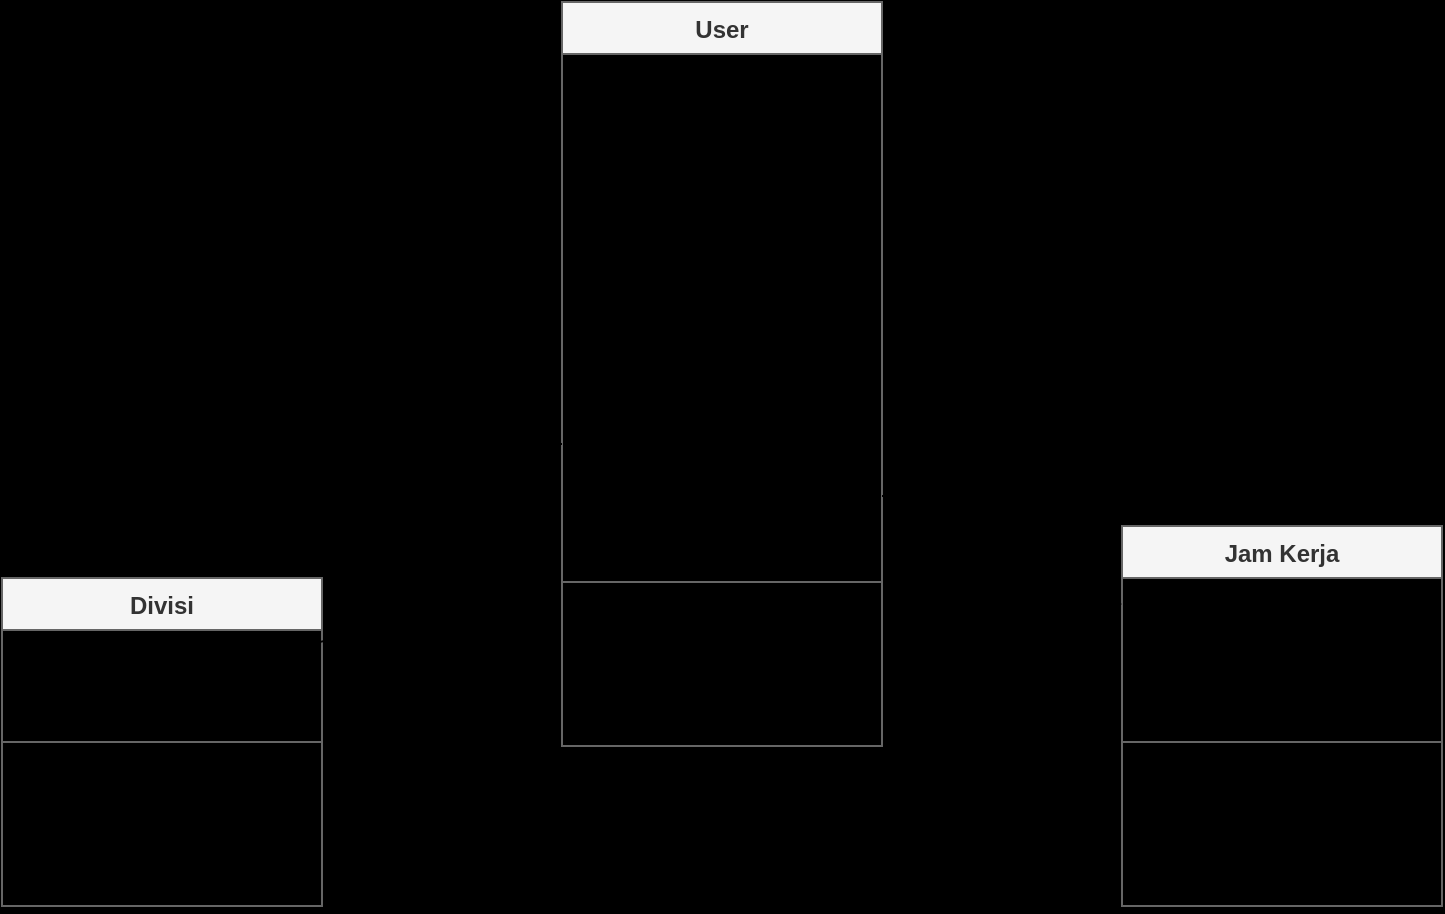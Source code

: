 <mxfile version="25.0.2">
  <diagram id="C5RBs43oDa-KdzZeNtuy" name="Page-1">
    <mxGraphModel dx="880" dy="532" grid="1" gridSize="10" guides="1" tooltips="1" connect="1" arrows="1" fold="1" page="1" pageScale="1" pageWidth="1169" pageHeight="827" background="#000000" math="0" shadow="0">
      <root>
        <mxCell id="WIyWlLk6GJQsqaUBKTNV-0" />
        <mxCell id="WIyWlLk6GJQsqaUBKTNV-1" parent="WIyWlLk6GJQsqaUBKTNV-0" />
        <mxCell id="onRnlNM3r25t1YiBYZUv-0" style="edgeStyle=orthogonalEdgeStyle;rounded=0;orthogonalLoop=1;jettySize=auto;html=1;curved=1;" edge="1" parent="WIyWlLk6GJQsqaUBKTNV-1" source="2EuWcL-7a6z8jNzJz2Eg-5" target="2EuWcL-7a6z8jNzJz2Eg-34">
          <mxGeometry relative="1" as="geometry" />
        </mxCell>
        <mxCell id="onRnlNM3r25t1YiBYZUv-1" style="edgeStyle=orthogonalEdgeStyle;rounded=0;orthogonalLoop=1;jettySize=auto;html=1;entryX=0;entryY=0.5;entryDx=0;entryDy=0;curved=1;" edge="1" parent="WIyWlLk6GJQsqaUBKTNV-1" source="2EuWcL-7a6z8jNzJz2Eg-5" target="2EuWcL-7a6z8jNzJz2Eg-37">
          <mxGeometry relative="1" as="geometry" />
        </mxCell>
        <mxCell id="2EuWcL-7a6z8jNzJz2Eg-5" value="User" style="swimlane;fontStyle=1;align=center;verticalAlign=top;childLayout=stackLayout;horizontal=1;startSize=26;horizontalStack=0;resizeParent=1;resizeParentMax=0;resizeLast=0;collapsible=1;marginBottom=0;whiteSpace=wrap;html=1;fillColor=#f5f5f5;fontColor=#333333;strokeColor=#666666;rounded=0;glass=0;swimlaneLine=1;" parent="WIyWlLk6GJQsqaUBKTNV-1" vertex="1">
          <mxGeometry x="520" y="228" width="160" height="372" as="geometry" />
        </mxCell>
        <mxCell id="2EuWcL-7a6z8jNzJz2Eg-6" value="+ id_user: int" style="text;strokeColor=none;fillColor=none;align=left;verticalAlign=top;spacingLeft=4;spacingRight=4;overflow=hidden;rotatable=0;points=[[0,0.5],[1,0.5]];portConstraint=eastwest;whiteSpace=wrap;html=1;labelBackgroundColor=none;" parent="2EuWcL-7a6z8jNzJz2Eg-5" vertex="1">
          <mxGeometry y="26" width="160" height="26" as="geometry" />
        </mxCell>
        <mxCell id="2EuWcL-7a6z8jNzJz2Eg-11" value="+ nama_lengkap: text" style="text;strokeColor=none;fillColor=none;align=left;verticalAlign=top;spacingLeft=4;spacingRight=4;overflow=hidden;rotatable=0;points=[[0,0.5],[1,0.5]];portConstraint=eastwest;whiteSpace=wrap;html=1;labelBackgroundColor=none;" parent="2EuWcL-7a6z8jNzJz2Eg-5" vertex="1">
          <mxGeometry y="52" width="160" height="26" as="geometry" />
        </mxCell>
        <mxCell id="2EuWcL-7a6z8jNzJz2Eg-10" value="+ username: text" style="text;strokeColor=none;fillColor=none;align=left;verticalAlign=top;spacingLeft=4;spacingRight=4;overflow=hidden;rotatable=0;points=[[0,0.5],[1,0.5]];portConstraint=eastwest;whiteSpace=wrap;html=1;labelBackgroundColor=none;" parent="2EuWcL-7a6z8jNzJz2Eg-5" vertex="1">
          <mxGeometry y="78" width="160" height="26" as="geometry" />
        </mxCell>
        <mxCell id="2EuWcL-7a6z8jNzJz2Eg-9" value="+ email: text" style="text;strokeColor=none;fillColor=none;align=left;verticalAlign=top;spacingLeft=4;spacingRight=4;overflow=hidden;rotatable=0;points=[[0,0.5],[1,0.5]];portConstraint=eastwest;whiteSpace=wrap;html=1;labelBackgroundColor=none;" parent="2EuWcL-7a6z8jNzJz2Eg-5" vertex="1">
          <mxGeometry y="104" width="160" height="26" as="geometry" />
        </mxCell>
        <mxCell id="2EuWcL-7a6z8jNzJz2Eg-14" value="+ level: enum" style="text;strokeColor=none;fillColor=none;align=left;verticalAlign=top;spacingLeft=4;spacingRight=4;overflow=hidden;rotatable=0;points=[[0,0.5],[1,0.5]];portConstraint=eastwest;whiteSpace=wrap;html=1;labelBackgroundColor=none;" parent="2EuWcL-7a6z8jNzJz2Eg-5" vertex="1">
          <mxGeometry y="130" width="160" height="26" as="geometry" />
        </mxCell>
        <mxCell id="2EuWcL-7a6z8jNzJz2Eg-13" value="+ foto: text" style="text;strokeColor=none;fillColor=none;align=left;verticalAlign=top;spacingLeft=4;spacingRight=4;overflow=hidden;rotatable=0;points=[[0,0.5],[1,0.5]];portConstraint=eastwest;whiteSpace=wrap;html=1;labelBackgroundColor=none;" parent="2EuWcL-7a6z8jNzJz2Eg-5" vertex="1">
          <mxGeometry y="156" width="160" height="26" as="geometry" />
        </mxCell>
        <mxCell id="2EuWcL-7a6z8jNzJz2Eg-16" value="+ password: text" style="text;strokeColor=none;fillColor=none;align=left;verticalAlign=top;spacingLeft=4;spacingRight=4;overflow=hidden;rotatable=0;points=[[0,0.5],[1,0.5]];portConstraint=eastwest;whiteSpace=wrap;html=1;labelBackgroundColor=none;" parent="2EuWcL-7a6z8jNzJz2Eg-5" vertex="1">
          <mxGeometry y="182" width="160" height="26" as="geometry" />
        </mxCell>
        <mxCell id="2EuWcL-7a6z8jNzJz2Eg-15" value="+ divisi_id: int" style="text;strokeColor=none;fillColor=none;align=left;verticalAlign=top;spacingLeft=4;spacingRight=4;overflow=hidden;rotatable=0;points=[[0,0.5],[1,0.5]];portConstraint=eastwest;whiteSpace=wrap;html=1;labelBackgroundColor=none;" parent="2EuWcL-7a6z8jNzJz2Eg-5" vertex="1">
          <mxGeometry y="208" width="160" height="26" as="geometry" />
        </mxCell>
        <mxCell id="2EuWcL-7a6z8jNzJz2Eg-17" value="+ jam_id: int" style="text;strokeColor=none;fillColor=none;align=left;verticalAlign=top;spacingLeft=4;spacingRight=4;overflow=hidden;rotatable=0;points=[[0,0.5],[1,0.5]];portConstraint=eastwest;whiteSpace=wrap;html=1;labelBackgroundColor=none;" parent="2EuWcL-7a6z8jNzJz2Eg-5" vertex="1">
          <mxGeometry y="234" width="160" height="26" as="geometry" />
        </mxCell>
        <mxCell id="2EuWcL-7a6z8jNzJz2Eg-12" value="+ created_at: timestamp" style="text;strokeColor=none;fillColor=none;align=left;verticalAlign=top;spacingLeft=4;spacingRight=4;overflow=hidden;rotatable=0;points=[[0,0.5],[1,0.5]];portConstraint=eastwest;whiteSpace=wrap;html=1;labelBackgroundColor=none;" parent="2EuWcL-7a6z8jNzJz2Eg-5" vertex="1">
          <mxGeometry y="260" width="160" height="26" as="geometry" />
        </mxCell>
        <mxCell id="2EuWcL-7a6z8jNzJz2Eg-7" value="" style="line;strokeWidth=1;fillColor=none;align=left;verticalAlign=middle;spacingTop=-1;spacingLeft=3;spacingRight=3;rotatable=0;labelPosition=right;points=[];portConstraint=eastwest;strokeColor=inherit;" parent="2EuWcL-7a6z8jNzJz2Eg-5" vertex="1">
          <mxGeometry y="286" width="160" height="8" as="geometry" />
        </mxCell>
        <mxCell id="2EuWcL-7a6z8jNzJz2Eg-8" value="+ register(): type" style="text;strokeColor=none;fillColor=none;align=left;verticalAlign=top;spacingLeft=4;spacingRight=4;overflow=hidden;rotatable=0;points=[[0,0.5],[1,0.5]];portConstraint=eastwest;whiteSpace=wrap;html=1;" parent="2EuWcL-7a6z8jNzJz2Eg-5" vertex="1">
          <mxGeometry y="294" width="160" height="26" as="geometry" />
        </mxCell>
        <mxCell id="2EuWcL-7a6z8jNzJz2Eg-19" value="+ ubah_user(): type" style="text;strokeColor=none;fillColor=none;align=left;verticalAlign=top;spacingLeft=4;spacingRight=4;overflow=hidden;rotatable=0;points=[[0,0.5],[1,0.5]];portConstraint=eastwest;whiteSpace=wrap;html=1;" parent="2EuWcL-7a6z8jNzJz2Eg-5" vertex="1">
          <mxGeometry y="320" width="160" height="26" as="geometry" />
        </mxCell>
        <mxCell id="2EuWcL-7a6z8jNzJz2Eg-18" value="+ hapus_user(): type" style="text;strokeColor=none;fillColor=none;align=left;verticalAlign=top;spacingLeft=4;spacingRight=4;overflow=hidden;rotatable=0;points=[[0,0.5],[1,0.5]];portConstraint=eastwest;whiteSpace=wrap;html=1;" parent="2EuWcL-7a6z8jNzJz2Eg-5" vertex="1">
          <mxGeometry y="346" width="160" height="26" as="geometry" />
        </mxCell>
        <mxCell id="2EuWcL-7a6z8jNzJz2Eg-20" value="Divisi" style="swimlane;fontStyle=1;align=center;verticalAlign=top;childLayout=stackLayout;horizontal=1;startSize=26;horizontalStack=0;resizeParent=1;resizeParentMax=0;resizeLast=0;collapsible=1;marginBottom=0;whiteSpace=wrap;html=1;fillColor=#f5f5f5;fontColor=#333333;strokeColor=#666666;" parent="WIyWlLk6GJQsqaUBKTNV-1" vertex="1">
          <mxGeometry x="240" y="516" width="160" height="164" as="geometry" />
        </mxCell>
        <mxCell id="2EuWcL-7a6z8jNzJz2Eg-21" value="+ id_divisi: int" style="text;strokeColor=none;fillColor=none;align=left;verticalAlign=top;spacingLeft=4;spacingRight=4;overflow=hidden;rotatable=0;points=[[0,0.5],[1,0.5]];portConstraint=eastwest;whiteSpace=wrap;html=1;" parent="2EuWcL-7a6z8jNzJz2Eg-20" vertex="1">
          <mxGeometry y="26" width="160" height="26" as="geometry" />
        </mxCell>
        <mxCell id="2EuWcL-7a6z8jNzJz2Eg-25" value="+ nama_divisi: char" style="text;strokeColor=none;fillColor=none;align=left;verticalAlign=top;spacingLeft=4;spacingRight=4;overflow=hidden;rotatable=0;points=[[0,0.5],[1,0.5]];portConstraint=eastwest;whiteSpace=wrap;html=1;" parent="2EuWcL-7a6z8jNzJz2Eg-20" vertex="1">
          <mxGeometry y="52" width="160" height="26" as="geometry" />
        </mxCell>
        <mxCell id="2EuWcL-7a6z8jNzJz2Eg-22" value="" style="line;strokeWidth=1;fillColor=none;align=left;verticalAlign=middle;spacingTop=-1;spacingLeft=3;spacingRight=3;rotatable=0;labelPosition=right;points=[];portConstraint=eastwest;strokeColor=inherit;" parent="2EuWcL-7a6z8jNzJz2Eg-20" vertex="1">
          <mxGeometry y="78" width="160" height="8" as="geometry" />
        </mxCell>
        <mxCell id="2EuWcL-7a6z8jNzJz2Eg-23" value="+ tambah_divisi(): type" style="text;strokeColor=none;fillColor=none;align=left;verticalAlign=top;spacingLeft=4;spacingRight=4;overflow=hidden;rotatable=0;points=[[0,0.5],[1,0.5]];portConstraint=eastwest;whiteSpace=wrap;html=1;" parent="2EuWcL-7a6z8jNzJz2Eg-20" vertex="1">
          <mxGeometry y="86" width="160" height="26" as="geometry" />
        </mxCell>
        <mxCell id="2EuWcL-7a6z8jNzJz2Eg-34" value="+ ubah_divisi(): type" style="text;strokeColor=none;fillColor=none;align=left;verticalAlign=top;spacingLeft=4;spacingRight=4;overflow=hidden;rotatable=0;points=[[0,0.5],[1,0.5]];portConstraint=eastwest;whiteSpace=wrap;html=1;" parent="2EuWcL-7a6z8jNzJz2Eg-20" vertex="1">
          <mxGeometry y="112" width="160" height="26" as="geometry" />
        </mxCell>
        <mxCell id="2EuWcL-7a6z8jNzJz2Eg-33" value="+ hapus_divisi(): type" style="text;strokeColor=none;fillColor=none;align=left;verticalAlign=top;spacingLeft=4;spacingRight=4;overflow=hidden;rotatable=0;points=[[0,0.5],[1,0.5]];portConstraint=eastwest;whiteSpace=wrap;html=1;" parent="2EuWcL-7a6z8jNzJz2Eg-20" vertex="1">
          <mxGeometry y="138" width="160" height="26" as="geometry" />
        </mxCell>
        <mxCell id="2EuWcL-7a6z8jNzJz2Eg-26" style="edgeStyle=orthogonalEdgeStyle;rounded=0;orthogonalLoop=1;jettySize=auto;html=1;entryX=0.008;entryY=0.689;entryDx=0;entryDy=0;entryPerimeter=0;curved=1;" parent="WIyWlLk6GJQsqaUBKTNV-1" source="2EuWcL-7a6z8jNzJz2Eg-15" target="2EuWcL-7a6z8jNzJz2Eg-21" edge="1">
          <mxGeometry relative="1" as="geometry" />
        </mxCell>
        <mxCell id="2EuWcL-7a6z8jNzJz2Eg-28" value="Jam Kerja" style="swimlane;fontStyle=1;align=center;verticalAlign=top;childLayout=stackLayout;horizontal=1;startSize=26;horizontalStack=0;resizeParent=1;resizeParentMax=0;resizeLast=0;collapsible=1;marginBottom=0;whiteSpace=wrap;html=1;fillColor=#f5f5f5;fontColor=#333333;strokeColor=#666666;" parent="WIyWlLk6GJQsqaUBKTNV-1" vertex="1">
          <mxGeometry x="800" y="490" width="160" height="190" as="geometry" />
        </mxCell>
        <mxCell id="2EuWcL-7a6z8jNzJz2Eg-29" value="+ id_jam: int" style="text;strokeColor=none;fillColor=none;align=left;verticalAlign=top;spacingLeft=4;spacingRight=4;overflow=hidden;rotatable=0;points=[[0,0.5],[1,0.5]];portConstraint=eastwest;whiteSpace=wrap;html=1;" parent="2EuWcL-7a6z8jNzJz2Eg-28" vertex="1">
          <mxGeometry y="26" width="160" height="26" as="geometry" />
        </mxCell>
        <mxCell id="2EuWcL-7a6z8jNzJz2Eg-32" value="+ jam_masuk: time" style="text;strokeColor=none;fillColor=none;align=left;verticalAlign=top;spacingLeft=4;spacingRight=4;overflow=hidden;rotatable=0;points=[[0,0.5],[1,0.5]];portConstraint=eastwest;whiteSpace=wrap;html=1;" parent="2EuWcL-7a6z8jNzJz2Eg-28" vertex="1">
          <mxGeometry y="52" width="160" height="26" as="geometry" />
        </mxCell>
        <mxCell id="2EuWcL-7a6z8jNzJz2Eg-35" value="+ jam_keluar: time" style="text;strokeColor=none;fillColor=none;align=left;verticalAlign=top;spacingLeft=4;spacingRight=4;overflow=hidden;rotatable=0;points=[[0,0.5],[1,0.5]];portConstraint=eastwest;whiteSpace=wrap;html=1;" parent="2EuWcL-7a6z8jNzJz2Eg-28" vertex="1">
          <mxGeometry y="78" width="160" height="26" as="geometry" />
        </mxCell>
        <mxCell id="2EuWcL-7a6z8jNzJz2Eg-30" value="" style="line;strokeWidth=1;fillColor=none;align=left;verticalAlign=middle;spacingTop=-1;spacingLeft=3;spacingRight=3;rotatable=0;labelPosition=right;points=[];portConstraint=eastwest;strokeColor=inherit;" parent="2EuWcL-7a6z8jNzJz2Eg-28" vertex="1">
          <mxGeometry y="104" width="160" height="8" as="geometry" />
        </mxCell>
        <mxCell id="2EuWcL-7a6z8jNzJz2Eg-31" value="+ tambah_jam(): type" style="text;strokeColor=none;fillColor=none;align=left;verticalAlign=top;spacingLeft=4;spacingRight=4;overflow=hidden;rotatable=0;points=[[0,0.5],[1,0.5]];portConstraint=eastwest;whiteSpace=wrap;html=1;" parent="2EuWcL-7a6z8jNzJz2Eg-28" vertex="1">
          <mxGeometry y="112" width="160" height="26" as="geometry" />
        </mxCell>
        <mxCell id="2EuWcL-7a6z8jNzJz2Eg-37" value="+ ubah_jam(): type" style="text;strokeColor=none;fillColor=none;align=left;verticalAlign=top;spacingLeft=4;spacingRight=4;overflow=hidden;rotatable=0;points=[[0,0.5],[1,0.5]];portConstraint=eastwest;whiteSpace=wrap;html=1;" parent="2EuWcL-7a6z8jNzJz2Eg-28" vertex="1">
          <mxGeometry y="138" width="160" height="26" as="geometry" />
        </mxCell>
        <mxCell id="2EuWcL-7a6z8jNzJz2Eg-36" value="+ hapus_jam(): type" style="text;strokeColor=none;fillColor=none;align=left;verticalAlign=top;spacingLeft=4;spacingRight=4;overflow=hidden;rotatable=0;points=[[0,0.5],[1,0.5]];portConstraint=eastwest;whiteSpace=wrap;html=1;" parent="2EuWcL-7a6z8jNzJz2Eg-28" vertex="1">
          <mxGeometry y="164" width="160" height="26" as="geometry" />
        </mxCell>
        <mxCell id="2EuWcL-7a6z8jNzJz2Eg-38" style="edgeStyle=orthogonalEdgeStyle;rounded=0;orthogonalLoop=1;jettySize=auto;html=1;curved=1;" parent="WIyWlLk6GJQsqaUBKTNV-1" source="2EuWcL-7a6z8jNzJz2Eg-17" target="2EuWcL-7a6z8jNzJz2Eg-29" edge="1">
          <mxGeometry relative="1" as="geometry" />
        </mxCell>
      </root>
    </mxGraphModel>
  </diagram>
</mxfile>
